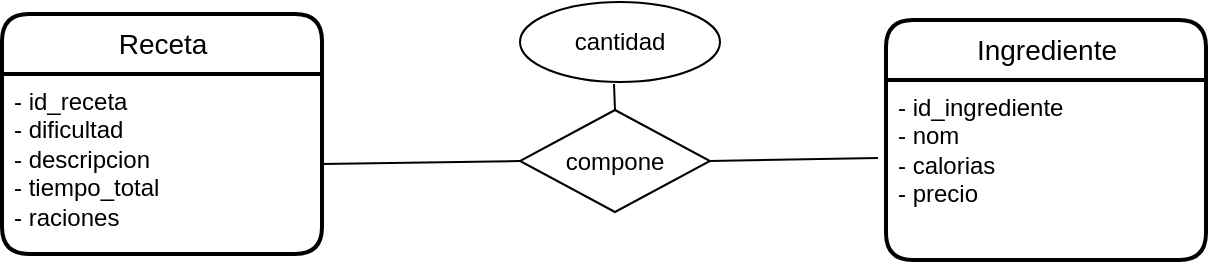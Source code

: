 <mxfile version="20.1.2" type="github">
  <diagram id="gnG7Gqf1GcRMlEO-_0OX" name="Página-1">
    <mxGraphModel dx="1116" dy="586" grid="1" gridSize="10" guides="1" tooltips="1" connect="1" arrows="1" fold="1" page="1" pageScale="1" pageWidth="827" pageHeight="1169" math="0" shadow="0">
      <root>
        <mxCell id="0" />
        <mxCell id="1" parent="0" />
        <mxCell id="F4BGXveo6ZFS1zHAMtfn-1" value="Receta" style="swimlane;childLayout=stackLayout;horizontal=1;startSize=30;horizontalStack=0;rounded=1;fontSize=14;fontStyle=0;strokeWidth=2;resizeParent=0;resizeLast=1;shadow=0;dashed=0;align=center;html=1;" vertex="1" parent="1">
          <mxGeometry x="95" y="60" width="160" height="120" as="geometry" />
        </mxCell>
        <mxCell id="F4BGXveo6ZFS1zHAMtfn-2" value="&lt;div&gt;- id_receta&lt;/div&gt;&lt;div&gt;- dificultad&lt;/div&gt;&lt;div&gt;- descripcion&lt;/div&gt;&lt;div&gt;- tiempo_total&lt;/div&gt;&lt;div&gt;- raciones&lt;br&gt;&lt;/div&gt;" style="align=left;strokeColor=none;fillColor=none;spacingLeft=4;fontSize=12;verticalAlign=top;resizable=0;rotatable=0;part=1;html=1;" vertex="1" parent="F4BGXveo6ZFS1zHAMtfn-1">
          <mxGeometry y="30" width="160" height="90" as="geometry" />
        </mxCell>
        <mxCell id="F4BGXveo6ZFS1zHAMtfn-3" value="Ingrediente" style="swimlane;childLayout=stackLayout;horizontal=1;startSize=30;horizontalStack=0;rounded=1;fontSize=14;fontStyle=0;strokeWidth=2;resizeParent=0;resizeLast=1;shadow=0;dashed=0;align=center;html=1;" vertex="1" parent="1">
          <mxGeometry x="537" y="63" width="160" height="120" as="geometry" />
        </mxCell>
        <mxCell id="F4BGXveo6ZFS1zHAMtfn-4" value="&lt;div&gt;- id_ingrediente&lt;/div&gt;&lt;div&gt;- nom&lt;br&gt;&lt;/div&gt;&lt;div&gt;- calorias&lt;br&gt;&lt;/div&gt;&lt;div&gt;- precio&lt;br&gt;&lt;/div&gt;" style="align=left;strokeColor=none;fillColor=none;spacingLeft=4;fontSize=12;verticalAlign=top;resizable=0;rotatable=0;part=1;html=1;" vertex="1" parent="F4BGXveo6ZFS1zHAMtfn-3">
          <mxGeometry y="30" width="160" height="90" as="geometry" />
        </mxCell>
        <mxCell id="F4BGXveo6ZFS1zHAMtfn-7" value="" style="endArrow=none;html=1;rounded=0;fontSize=12;entryX=-0.025;entryY=0.433;entryDx=0;entryDy=0;entryPerimeter=0;exitX=1;exitY=0.5;exitDx=0;exitDy=0;startArrow=none;" edge="1" parent="1" source="F4BGXveo6ZFS1zHAMtfn-8" target="F4BGXveo6ZFS1zHAMtfn-4">
          <mxGeometry relative="1" as="geometry">
            <mxPoint x="323" y="131" as="sourcePoint" />
            <mxPoint x="483" y="131" as="targetPoint" />
          </mxGeometry>
        </mxCell>
        <mxCell id="F4BGXveo6ZFS1zHAMtfn-9" value="" style="endArrow=none;html=1;rounded=0;fontSize=12;exitX=0.5;exitY=0;exitDx=0;exitDy=0;" edge="1" parent="1" source="F4BGXveo6ZFS1zHAMtfn-8">
          <mxGeometry relative="1" as="geometry">
            <mxPoint x="327" y="202" as="sourcePoint" />
            <mxPoint x="401" y="95" as="targetPoint" />
          </mxGeometry>
        </mxCell>
        <mxCell id="F4BGXveo6ZFS1zHAMtfn-11" value="cantidad" style="ellipse;whiteSpace=wrap;html=1;align=center;fontSize=12;" vertex="1" parent="1">
          <mxGeometry x="354" y="54" width="100" height="40" as="geometry" />
        </mxCell>
        <mxCell id="F4BGXveo6ZFS1zHAMtfn-8" value="compone" style="shape=rhombus;perimeter=rhombusPerimeter;whiteSpace=wrap;html=1;align=center;fontSize=12;" vertex="1" parent="1">
          <mxGeometry x="354" y="108" width="95" height="51" as="geometry" />
        </mxCell>
        <mxCell id="F4BGXveo6ZFS1zHAMtfn-12" value="" style="endArrow=none;html=1;rounded=0;fontSize=12;exitX=1;exitY=0.5;exitDx=0;exitDy=0;entryX=0;entryY=0.5;entryDx=0;entryDy=0;" edge="1" parent="1" source="F4BGXveo6ZFS1zHAMtfn-2" target="F4BGXveo6ZFS1zHAMtfn-8">
          <mxGeometry relative="1" as="geometry">
            <mxPoint x="255" y="135" as="sourcePoint" />
            <mxPoint x="350" y="135" as="targetPoint" />
          </mxGeometry>
        </mxCell>
      </root>
    </mxGraphModel>
  </diagram>
</mxfile>
